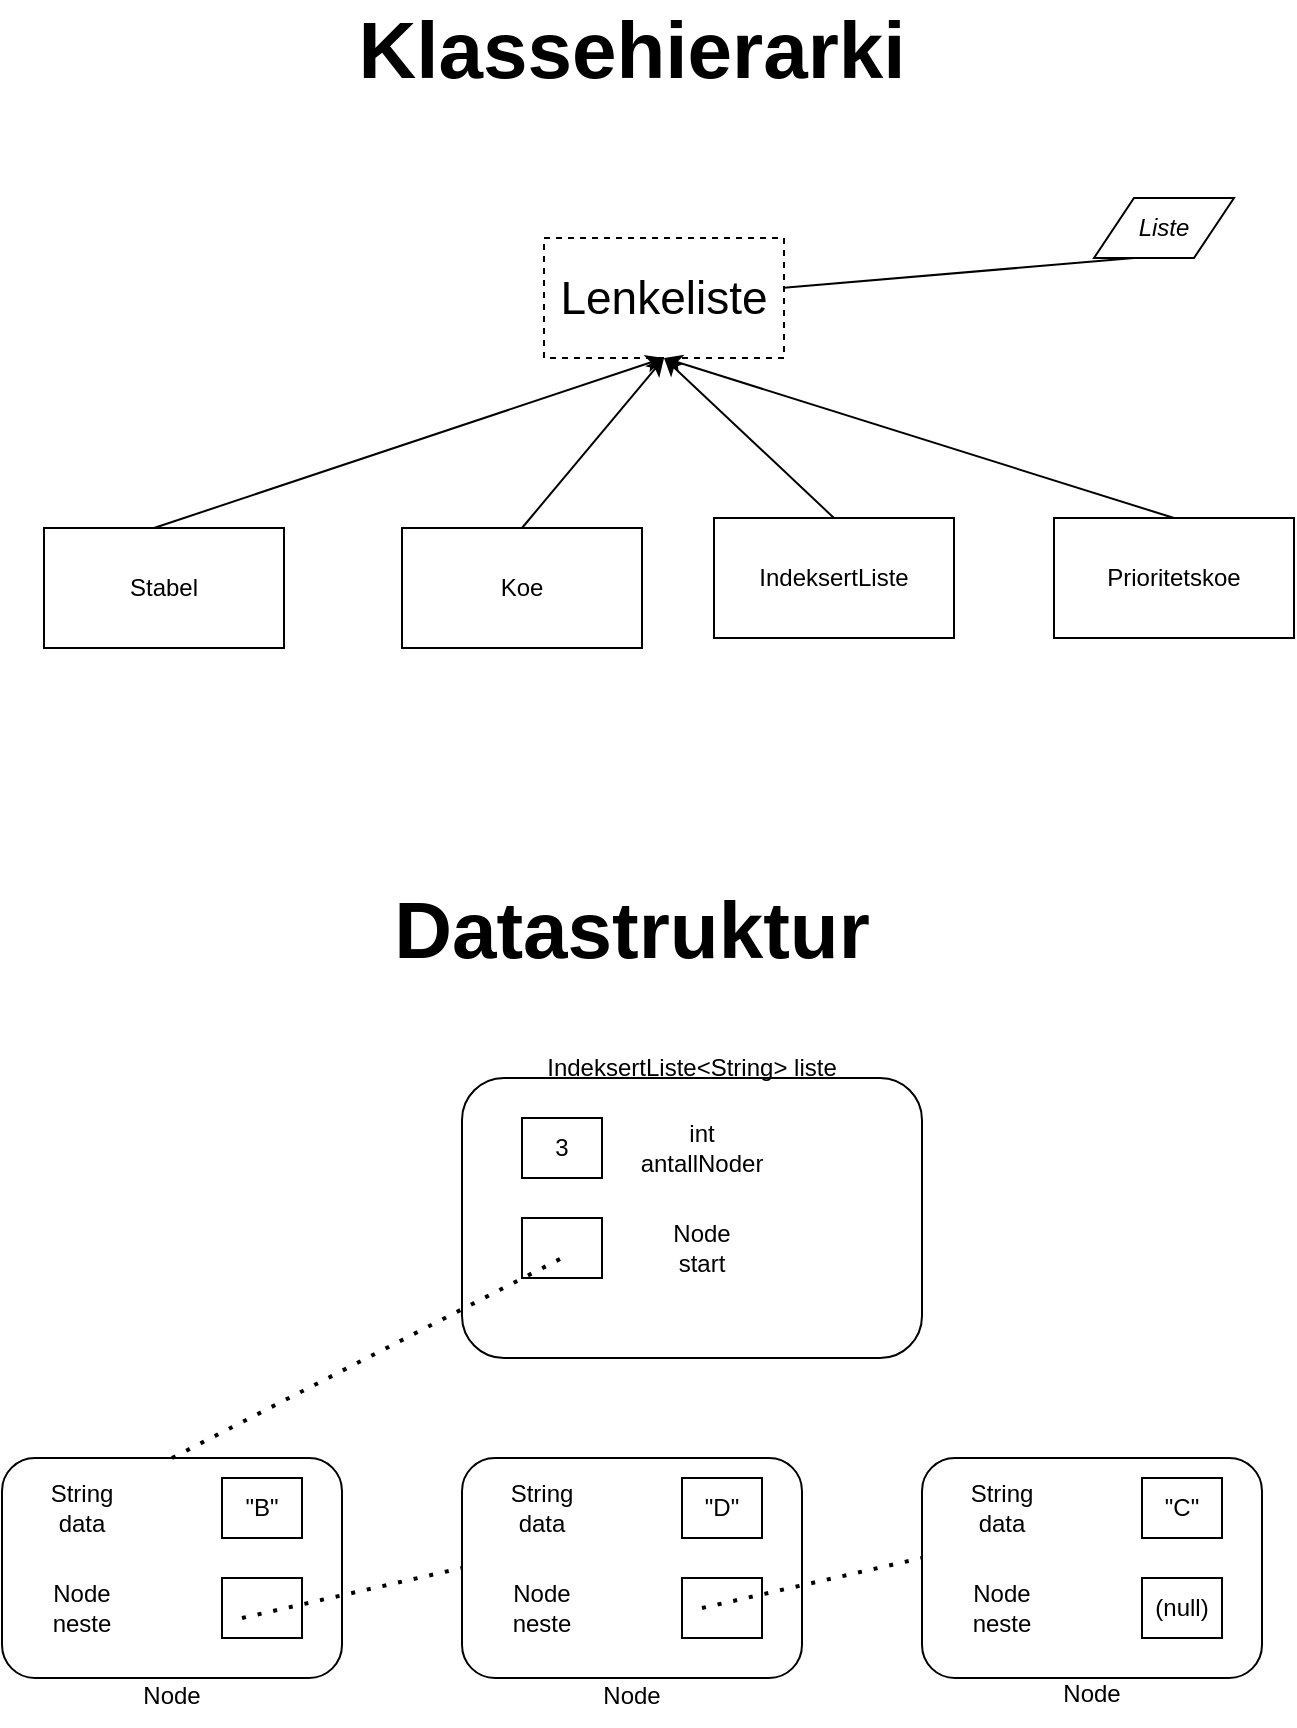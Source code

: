 <mxfile version="16.5.6" type="device"><diagram id="C5RBs43oDa-KdzZeNtuy" name="Page-1"><mxGraphModel dx="1342" dy="913" grid="1" gridSize="10" guides="1" tooltips="1" connect="1" arrows="1" fold="1" page="1" pageScale="1" pageWidth="827" pageHeight="1169" math="0" shadow="0"><root><mxCell id="WIyWlLk6GJQsqaUBKTNV-0"/><mxCell id="WIyWlLk6GJQsqaUBKTNV-1" parent="WIyWlLk6GJQsqaUBKTNV-0"/><mxCell id="WWFidWNIboJetXyG4OD0-0" value="" style="rounded=1;whiteSpace=wrap;html=1;" vertex="1" parent="WIyWlLk6GJQsqaUBKTNV-1"><mxGeometry x="329" y="610" width="230" height="140" as="geometry"/></mxCell><mxCell id="WWFidWNIboJetXyG4OD0-1" value="3" style="rounded=0;whiteSpace=wrap;html=1;" vertex="1" parent="WIyWlLk6GJQsqaUBKTNV-1"><mxGeometry x="359" y="630" width="40" height="30" as="geometry"/></mxCell><mxCell id="WWFidWNIboJetXyG4OD0-2" value="int antallNoder" style="text;html=1;strokeColor=none;fillColor=none;align=center;verticalAlign=middle;whiteSpace=wrap;rounded=0;" vertex="1" parent="WIyWlLk6GJQsqaUBKTNV-1"><mxGeometry x="419" y="630" width="60" height="30" as="geometry"/></mxCell><mxCell id="WWFidWNIboJetXyG4OD0-3" value="" style="rounded=0;whiteSpace=wrap;html=1;" vertex="1" parent="WIyWlLk6GJQsqaUBKTNV-1"><mxGeometry x="359" y="680" width="40" height="30" as="geometry"/></mxCell><mxCell id="WWFidWNIboJetXyG4OD0-4" value="&lt;div&gt;Node&lt;/div&gt;&lt;div&gt;start&lt;br&gt;&lt;/div&gt;" style="text;html=1;strokeColor=none;fillColor=none;align=center;verticalAlign=middle;whiteSpace=wrap;rounded=0;" vertex="1" parent="WIyWlLk6GJQsqaUBKTNV-1"><mxGeometry x="419" y="680" width="60" height="30" as="geometry"/></mxCell><mxCell id="WWFidWNIboJetXyG4OD0-5" value="IndeksertListe&amp;lt;String&amp;gt; liste" style="text;html=1;strokeColor=none;fillColor=none;align=center;verticalAlign=middle;whiteSpace=wrap;rounded=0;" vertex="1" parent="WIyWlLk6GJQsqaUBKTNV-1"><mxGeometry x="361" y="590" width="166" height="30" as="geometry"/></mxCell><mxCell id="WWFidWNIboJetXyG4OD0-6" value="" style="rounded=1;whiteSpace=wrap;html=1;" vertex="1" parent="WIyWlLk6GJQsqaUBKTNV-1"><mxGeometry x="99" y="800" width="170" height="110" as="geometry"/></mxCell><mxCell id="WWFidWNIboJetXyG4OD0-8" value="&quot;B&quot;" style="rounded=0;whiteSpace=wrap;html=1;" vertex="1" parent="WIyWlLk6GJQsqaUBKTNV-1"><mxGeometry x="209" y="810" width="40" height="30" as="geometry"/></mxCell><mxCell id="WWFidWNIboJetXyG4OD0-9" value="" style="rounded=0;whiteSpace=wrap;html=1;fillColor=none;" vertex="1" parent="WIyWlLk6GJQsqaUBKTNV-1"><mxGeometry x="209" y="860" width="40" height="30" as="geometry"/></mxCell><mxCell id="WWFidWNIboJetXyG4OD0-10" value="&lt;div&gt;String&lt;/div&gt;&lt;div&gt;data&lt;br&gt;&lt;/div&gt;" style="text;html=1;strokeColor=none;fillColor=none;align=center;verticalAlign=middle;whiteSpace=wrap;rounded=0;" vertex="1" parent="WIyWlLk6GJQsqaUBKTNV-1"><mxGeometry x="109" y="810" width="60" height="30" as="geometry"/></mxCell><mxCell id="WWFidWNIboJetXyG4OD0-11" value="&lt;div&gt;Node&lt;/div&gt;&lt;div&gt;neste&lt;br&gt;&lt;/div&gt;" style="text;html=1;strokeColor=none;fillColor=none;align=center;verticalAlign=middle;whiteSpace=wrap;rounded=0;" vertex="1" parent="WIyWlLk6GJQsqaUBKTNV-1"><mxGeometry x="109" y="860" width="60" height="30" as="geometry"/></mxCell><mxCell id="WWFidWNIboJetXyG4OD0-12" value="" style="rounded=1;whiteSpace=wrap;html=1;" vertex="1" parent="WIyWlLk6GJQsqaUBKTNV-1"><mxGeometry x="329" y="800" width="170" height="110" as="geometry"/></mxCell><mxCell id="WWFidWNIboJetXyG4OD0-13" value="&quot;D&quot;" style="rounded=0;whiteSpace=wrap;html=1;" vertex="1" parent="WIyWlLk6GJQsqaUBKTNV-1"><mxGeometry x="439" y="810" width="40" height="30" as="geometry"/></mxCell><mxCell id="WWFidWNIboJetXyG4OD0-14" value="" style="rounded=0;whiteSpace=wrap;html=1;" vertex="1" parent="WIyWlLk6GJQsqaUBKTNV-1"><mxGeometry x="439" y="860" width="40" height="30" as="geometry"/></mxCell><mxCell id="WWFidWNIboJetXyG4OD0-15" value="&lt;div&gt;String&lt;/div&gt;&lt;div&gt;data&lt;br&gt;&lt;/div&gt;" style="text;html=1;strokeColor=none;fillColor=none;align=center;verticalAlign=middle;whiteSpace=wrap;rounded=0;" vertex="1" parent="WIyWlLk6GJQsqaUBKTNV-1"><mxGeometry x="339" y="810" width="60" height="30" as="geometry"/></mxCell><mxCell id="WWFidWNIboJetXyG4OD0-16" value="&lt;div&gt;Node&lt;/div&gt;&lt;div&gt;neste&lt;br&gt;&lt;/div&gt;" style="text;html=1;strokeColor=none;fillColor=none;align=center;verticalAlign=middle;whiteSpace=wrap;rounded=0;" vertex="1" parent="WIyWlLk6GJQsqaUBKTNV-1"><mxGeometry x="339" y="860" width="60" height="30" as="geometry"/></mxCell><mxCell id="WWFidWNIboJetXyG4OD0-17" value="" style="rounded=1;whiteSpace=wrap;html=1;" vertex="1" parent="WIyWlLk6GJQsqaUBKTNV-1"><mxGeometry x="559" y="800" width="170" height="110" as="geometry"/></mxCell><mxCell id="WWFidWNIboJetXyG4OD0-18" value="&quot;C&quot;" style="rounded=0;whiteSpace=wrap;html=1;" vertex="1" parent="WIyWlLk6GJQsqaUBKTNV-1"><mxGeometry x="669" y="810" width="40" height="30" as="geometry"/></mxCell><mxCell id="WWFidWNIboJetXyG4OD0-19" value="(null)" style="rounded=0;whiteSpace=wrap;html=1;" vertex="1" parent="WIyWlLk6GJQsqaUBKTNV-1"><mxGeometry x="669" y="860" width="40" height="30" as="geometry"/></mxCell><mxCell id="WWFidWNIboJetXyG4OD0-20" value="&lt;div&gt;String&lt;/div&gt;&lt;div&gt;data&lt;br&gt;&lt;/div&gt;" style="text;html=1;strokeColor=none;fillColor=none;align=center;verticalAlign=middle;whiteSpace=wrap;rounded=0;" vertex="1" parent="WIyWlLk6GJQsqaUBKTNV-1"><mxGeometry x="569" y="810" width="60" height="30" as="geometry"/></mxCell><mxCell id="WWFidWNIboJetXyG4OD0-21" value="&lt;div&gt;Node&lt;/div&gt;&lt;div&gt;neste&lt;br&gt;&lt;/div&gt;" style="text;html=1;strokeColor=none;fillColor=none;align=center;verticalAlign=middle;whiteSpace=wrap;rounded=0;" vertex="1" parent="WIyWlLk6GJQsqaUBKTNV-1"><mxGeometry x="569" y="860" width="60" height="30" as="geometry"/></mxCell><mxCell id="WWFidWNIboJetXyG4OD0-22" value="" style="endArrow=none;dashed=1;html=1;dashPattern=1 3;strokeWidth=2;rounded=0;exitX=0.5;exitY=0;exitDx=0;exitDy=0;" edge="1" parent="WIyWlLk6GJQsqaUBKTNV-1" source="WWFidWNIboJetXyG4OD0-6"><mxGeometry width="50" height="50" relative="1" as="geometry"><mxPoint x="349" y="740" as="sourcePoint"/><mxPoint x="379" y="700" as="targetPoint"/></mxGeometry></mxCell><mxCell id="WWFidWNIboJetXyG4OD0-23" value="" style="endArrow=none;dashed=1;html=1;dashPattern=1 3;strokeWidth=2;rounded=0;entryX=0;entryY=0.5;entryDx=0;entryDy=0;exitX=0.25;exitY=0.667;exitDx=0;exitDy=0;exitPerimeter=0;" edge="1" parent="WIyWlLk6GJQsqaUBKTNV-1" source="WWFidWNIboJetXyG4OD0-9" target="WWFidWNIboJetXyG4OD0-12"><mxGeometry width="50" height="50" relative="1" as="geometry"><mxPoint x="229" y="910" as="sourcePoint"/><mxPoint x="279" y="860" as="targetPoint"/></mxGeometry></mxCell><mxCell id="WWFidWNIboJetXyG4OD0-24" value="" style="endArrow=none;dashed=1;html=1;dashPattern=1 3;strokeWidth=2;rounded=0;entryX=0;entryY=0.5;entryDx=0;entryDy=0;exitX=0.25;exitY=0.667;exitDx=0;exitDy=0;exitPerimeter=0;" edge="1" parent="WIyWlLk6GJQsqaUBKTNV-1"><mxGeometry width="50" height="50" relative="1" as="geometry"><mxPoint x="449" y="875.01" as="sourcePoint"/><mxPoint x="559" y="850" as="targetPoint"/></mxGeometry></mxCell><mxCell id="WWFidWNIboJetXyG4OD0-25" value="&lt;div&gt;Node&lt;/div&gt;" style="text;html=1;strokeColor=none;fillColor=none;align=center;verticalAlign=middle;whiteSpace=wrap;rounded=0;" vertex="1" parent="WIyWlLk6GJQsqaUBKTNV-1"><mxGeometry x="154" y="904" width="60" height="30" as="geometry"/></mxCell><mxCell id="WWFidWNIboJetXyG4OD0-26" value="&lt;div&gt;Node&lt;/div&gt;" style="text;html=1;strokeColor=none;fillColor=none;align=center;verticalAlign=middle;whiteSpace=wrap;rounded=0;" vertex="1" parent="WIyWlLk6GJQsqaUBKTNV-1"><mxGeometry x="384" y="904" width="60" height="30" as="geometry"/></mxCell><mxCell id="WWFidWNIboJetXyG4OD0-27" value="&lt;div&gt;Node&lt;/div&gt;" style="text;html=1;strokeColor=none;fillColor=none;align=center;verticalAlign=middle;whiteSpace=wrap;rounded=0;" vertex="1" parent="WIyWlLk6GJQsqaUBKTNV-1"><mxGeometry x="614" y="903" width="60" height="30" as="geometry"/></mxCell><mxCell id="WWFidWNIboJetXyG4OD0-28" value="Datastruktur" style="text;html=1;strokeColor=none;fillColor=none;align=center;verticalAlign=middle;whiteSpace=wrap;rounded=0;dashed=1;fontSize=40;fontStyle=1" vertex="1" parent="WIyWlLk6GJQsqaUBKTNV-1"><mxGeometry x="384" y="520" width="60" height="30" as="geometry"/></mxCell><mxCell id="WWFidWNIboJetXyG4OD0-29" value="Lenkeliste" style="rounded=0;whiteSpace=wrap;html=1;fontSize=23;dashed=1;" vertex="1" parent="WIyWlLk6GJQsqaUBKTNV-1"><mxGeometry x="370" y="190" width="120" height="60" as="geometry"/></mxCell><mxCell id="WWFidWNIboJetXyG4OD0-30" value="Stabel" style="rounded=0;whiteSpace=wrap;html=1;fontSize=12;" vertex="1" parent="WIyWlLk6GJQsqaUBKTNV-1"><mxGeometry x="120" y="335" width="120" height="60" as="geometry"/></mxCell><mxCell id="WWFidWNIboJetXyG4OD0-31" value="Koe" style="rounded=0;whiteSpace=wrap;html=1;fontSize=12;" vertex="1" parent="WIyWlLk6GJQsqaUBKTNV-1"><mxGeometry x="299" y="335" width="120" height="60" as="geometry"/></mxCell><mxCell id="WWFidWNIboJetXyG4OD0-32" value="Prioritetskoe" style="rounded=0;whiteSpace=wrap;html=1;fontSize=12;" vertex="1" parent="WIyWlLk6GJQsqaUBKTNV-1"><mxGeometry x="625" y="330" width="120" height="60" as="geometry"/></mxCell><mxCell id="WWFidWNIboJetXyG4OD0-33" value="IndeksertListe" style="rounded=0;whiteSpace=wrap;html=1;fontSize=12;" vertex="1" parent="WIyWlLk6GJQsqaUBKTNV-1"><mxGeometry x="455" y="330" width="120" height="60" as="geometry"/></mxCell><mxCell id="WWFidWNIboJetXyG4OD0-34" value="" style="endArrow=classic;html=1;rounded=0;fontSize=12;entryX=0.5;entryY=1;entryDx=0;entryDy=0;exitX=0.5;exitY=0;exitDx=0;exitDy=0;" edge="1" parent="WIyWlLk6GJQsqaUBKTNV-1" target="WWFidWNIboJetXyG4OD0-29"><mxGeometry width="50" height="50" relative="1" as="geometry"><mxPoint x="175" y="335" as="sourcePoint"/><mxPoint x="315" y="285" as="targetPoint"/></mxGeometry></mxCell><mxCell id="WWFidWNIboJetXyG4OD0-35" value="" style="endArrow=classic;html=1;rounded=0;fontSize=12;exitX=0.5;exitY=0;exitDx=0;exitDy=0;entryX=0.5;entryY=1;entryDx=0;entryDy=0;" edge="1" parent="WIyWlLk6GJQsqaUBKTNV-1" source="WWFidWNIboJetXyG4OD0-31" target="WWFidWNIboJetXyG4OD0-29"><mxGeometry width="50" height="50" relative="1" as="geometry"><mxPoint x="435" y="260" as="sourcePoint"/><mxPoint x="485" y="210" as="targetPoint"/></mxGeometry></mxCell><mxCell id="WWFidWNIboJetXyG4OD0-36" value="" style="endArrow=classic;html=1;rounded=0;fontSize=12;exitX=0.5;exitY=0;exitDx=0;exitDy=0;entryX=0.5;entryY=1;entryDx=0;entryDy=0;" edge="1" parent="WIyWlLk6GJQsqaUBKTNV-1" source="WWFidWNIboJetXyG4OD0-32" target="WWFidWNIboJetXyG4OD0-29"><mxGeometry width="50" height="50" relative="1" as="geometry"><mxPoint x="75" y="460" as="sourcePoint"/><mxPoint x="425" y="310" as="targetPoint"/></mxGeometry></mxCell><mxCell id="WWFidWNIboJetXyG4OD0-37" value="" style="endArrow=classic;html=1;rounded=0;fontSize=12;exitX=0.5;exitY=0;exitDx=0;exitDy=0;entryX=0.5;entryY=1;entryDx=0;entryDy=0;" edge="1" parent="WIyWlLk6GJQsqaUBKTNV-1" source="WWFidWNIboJetXyG4OD0-33" target="WWFidWNIboJetXyG4OD0-29"><mxGeometry width="50" height="50" relative="1" as="geometry"><mxPoint x="345" y="460" as="sourcePoint"/><mxPoint x="425" y="310" as="targetPoint"/></mxGeometry></mxCell><mxCell id="WWFidWNIboJetXyG4OD0-38" value="&lt;i&gt;Liste&lt;/i&gt;" style="shape=parallelogram;perimeter=parallelogramPerimeter;whiteSpace=wrap;html=1;fixedSize=1;fontSize=12;" vertex="1" parent="WIyWlLk6GJQsqaUBKTNV-1"><mxGeometry x="645" y="170" width="70" height="30" as="geometry"/></mxCell><mxCell id="WWFidWNIboJetXyG4OD0-39" value="" style="endArrow=none;html=1;rounded=0;" edge="1" parent="WIyWlLk6GJQsqaUBKTNV-1" source="WWFidWNIboJetXyG4OD0-29"><mxGeometry width="50" height="50" relative="1" as="geometry"><mxPoint x="615" y="250" as="sourcePoint"/><mxPoint x="665" y="200" as="targetPoint"/></mxGeometry></mxCell><mxCell id="WWFidWNIboJetXyG4OD0-40" value="Klassehierarki" style="text;html=1;strokeColor=none;fillColor=none;align=center;verticalAlign=middle;whiteSpace=wrap;rounded=0;dashed=1;fontSize=40;fontStyle=1" vertex="1" parent="WIyWlLk6GJQsqaUBKTNV-1"><mxGeometry x="384" y="80" width="60" height="30" as="geometry"/></mxCell></root></mxGraphModel></diagram></mxfile>